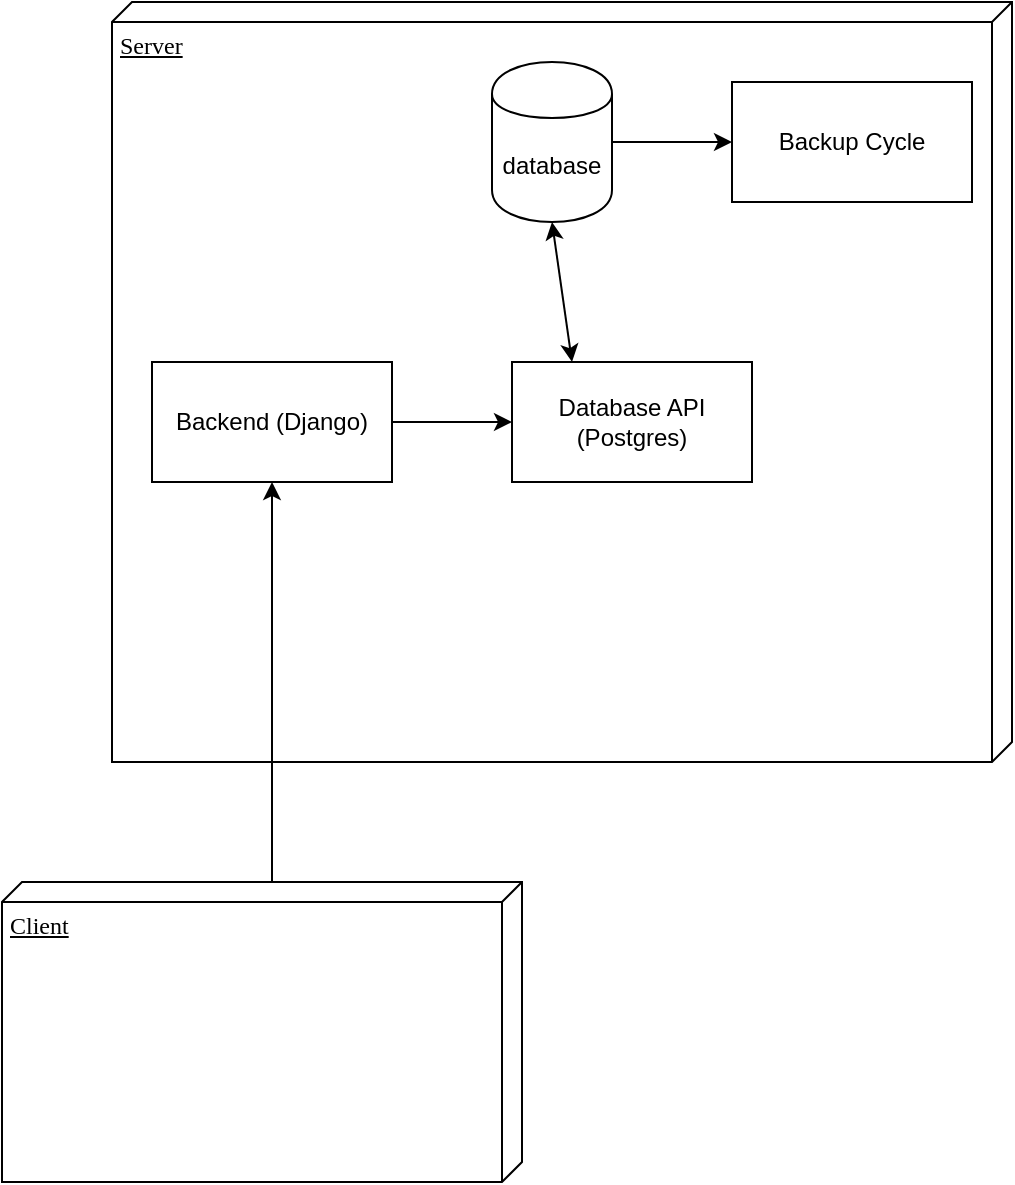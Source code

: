 <mxfile version="13.0.2" type="device"><diagram name="Page-1" id="5f0bae14-7c28-e335-631c-24af17079c00"><mxGraphModel dx="1156" dy="1564" grid="1" gridSize="10" guides="1" tooltips="1" connect="1" arrows="1" fold="1" page="1" pageScale="1" pageWidth="1100" pageHeight="850" background="#ffffff" math="0" shadow="0"><root><mxCell id="0"/><mxCell id="1" parent="0"/><mxCell id="39150e848f15840c-1" value="Server" style="verticalAlign=top;align=left;spacingTop=8;spacingLeft=2;spacingRight=12;shape=cube;size=10;direction=south;fontStyle=4;html=1;rounded=0;shadow=0;comic=0;labelBackgroundColor=none;strokeWidth=1;fontFamily=Verdana;fontSize=12" parent="1" vertex="1"><mxGeometry x="275" y="-80" width="450" height="380" as="geometry"/></mxCell><mxCell id="39150e848f15840c-3" value="Client" style="verticalAlign=top;align=left;spacingTop=8;spacingLeft=2;spacingRight=12;shape=cube;size=10;direction=south;fontStyle=4;html=1;rounded=0;shadow=0;comic=0;labelBackgroundColor=none;strokeWidth=1;fontFamily=Verdana;fontSize=12" parent="1" vertex="1"><mxGeometry x="220" y="360" width="260" height="150" as="geometry"/></mxCell><mxCell id="XvVmpCs7VDV-ibUwhtC--2" value="database" style="shape=cylinder;whiteSpace=wrap;html=1;boundedLbl=1;backgroundOutline=1;" vertex="1" parent="1"><mxGeometry x="465" y="-50" width="60" height="80" as="geometry"/></mxCell><mxCell id="XvVmpCs7VDV-ibUwhtC--4" value="Backend (Django)" style="rounded=0;whiteSpace=wrap;html=1;" vertex="1" parent="1"><mxGeometry x="295" y="100" width="120" height="60" as="geometry"/></mxCell><mxCell id="XvVmpCs7VDV-ibUwhtC--5" value="Backup Cycle" style="rounded=0;whiteSpace=wrap;html=1;" vertex="1" parent="1"><mxGeometry x="585" y="-40" width="120" height="60" as="geometry"/></mxCell><mxCell id="XvVmpCs7VDV-ibUwhtC--6" value="" style="endArrow=classic;html=1;exitX=0;exitY=0;exitDx=0;exitDy=125;exitPerimeter=0;entryX=0.5;entryY=1;entryDx=0;entryDy=0;" edge="1" parent="1" source="39150e848f15840c-3" target="XvVmpCs7VDV-ibUwhtC--4"><mxGeometry width="50" height="50" relative="1" as="geometry"><mxPoint x="520" y="190" as="sourcePoint"/><mxPoint x="280" y="320" as="targetPoint"/></mxGeometry></mxCell><mxCell id="XvVmpCs7VDV-ibUwhtC--7" value="Database API (Postgres)" style="rounded=0;whiteSpace=wrap;html=1;" vertex="1" parent="1"><mxGeometry x="475" y="100" width="120" height="60" as="geometry"/></mxCell><mxCell id="XvVmpCs7VDV-ibUwhtC--8" value="" style="endArrow=classic;html=1;exitX=1;exitY=0.5;exitDx=0;exitDy=0;entryX=0;entryY=0.5;entryDx=0;entryDy=0;" edge="1" parent="1" source="XvVmpCs7VDV-ibUwhtC--4" target="XvVmpCs7VDV-ibUwhtC--7"><mxGeometry width="50" height="50" relative="1" as="geometry"><mxPoint x="415" y="250" as="sourcePoint"/><mxPoint x="455" y="190" as="targetPoint"/></mxGeometry></mxCell><mxCell id="XvVmpCs7VDV-ibUwhtC--10" value="" style="endArrow=classic;startArrow=classic;html=1;exitX=0.25;exitY=0;exitDx=0;exitDy=0;entryX=0.5;entryY=1;entryDx=0;entryDy=0;" edge="1" parent="1" source="XvVmpCs7VDV-ibUwhtC--7" target="XvVmpCs7VDV-ibUwhtC--2"><mxGeometry width="50" height="50" relative="1" as="geometry"><mxPoint x="555" y="100" as="sourcePoint"/><mxPoint x="605" y="50" as="targetPoint"/></mxGeometry></mxCell><mxCell id="XvVmpCs7VDV-ibUwhtC--11" value="" style="endArrow=classic;html=1;exitX=1;exitY=0.5;exitDx=0;exitDy=0;entryX=0;entryY=0.5;entryDx=0;entryDy=0;" edge="1" parent="1" source="XvVmpCs7VDV-ibUwhtC--2" target="XvVmpCs7VDV-ibUwhtC--5"><mxGeometry width="50" height="50" relative="1" as="geometry"><mxPoint x="475" y="-90" as="sourcePoint"/><mxPoint x="525" y="-140" as="targetPoint"/></mxGeometry></mxCell></root></mxGraphModel></diagram></mxfile>